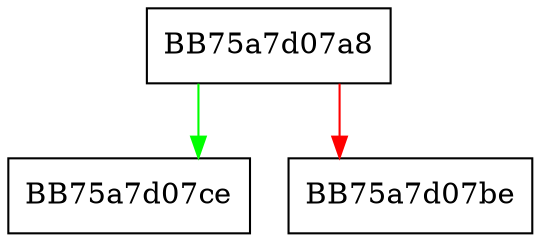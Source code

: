 digraph push_back {
  node [shape="box"];
  graph [splines=ortho];
  BB75a7d07a8 -> BB75a7d07ce [color="green"];
  BB75a7d07a8 -> BB75a7d07be [color="red"];
}
